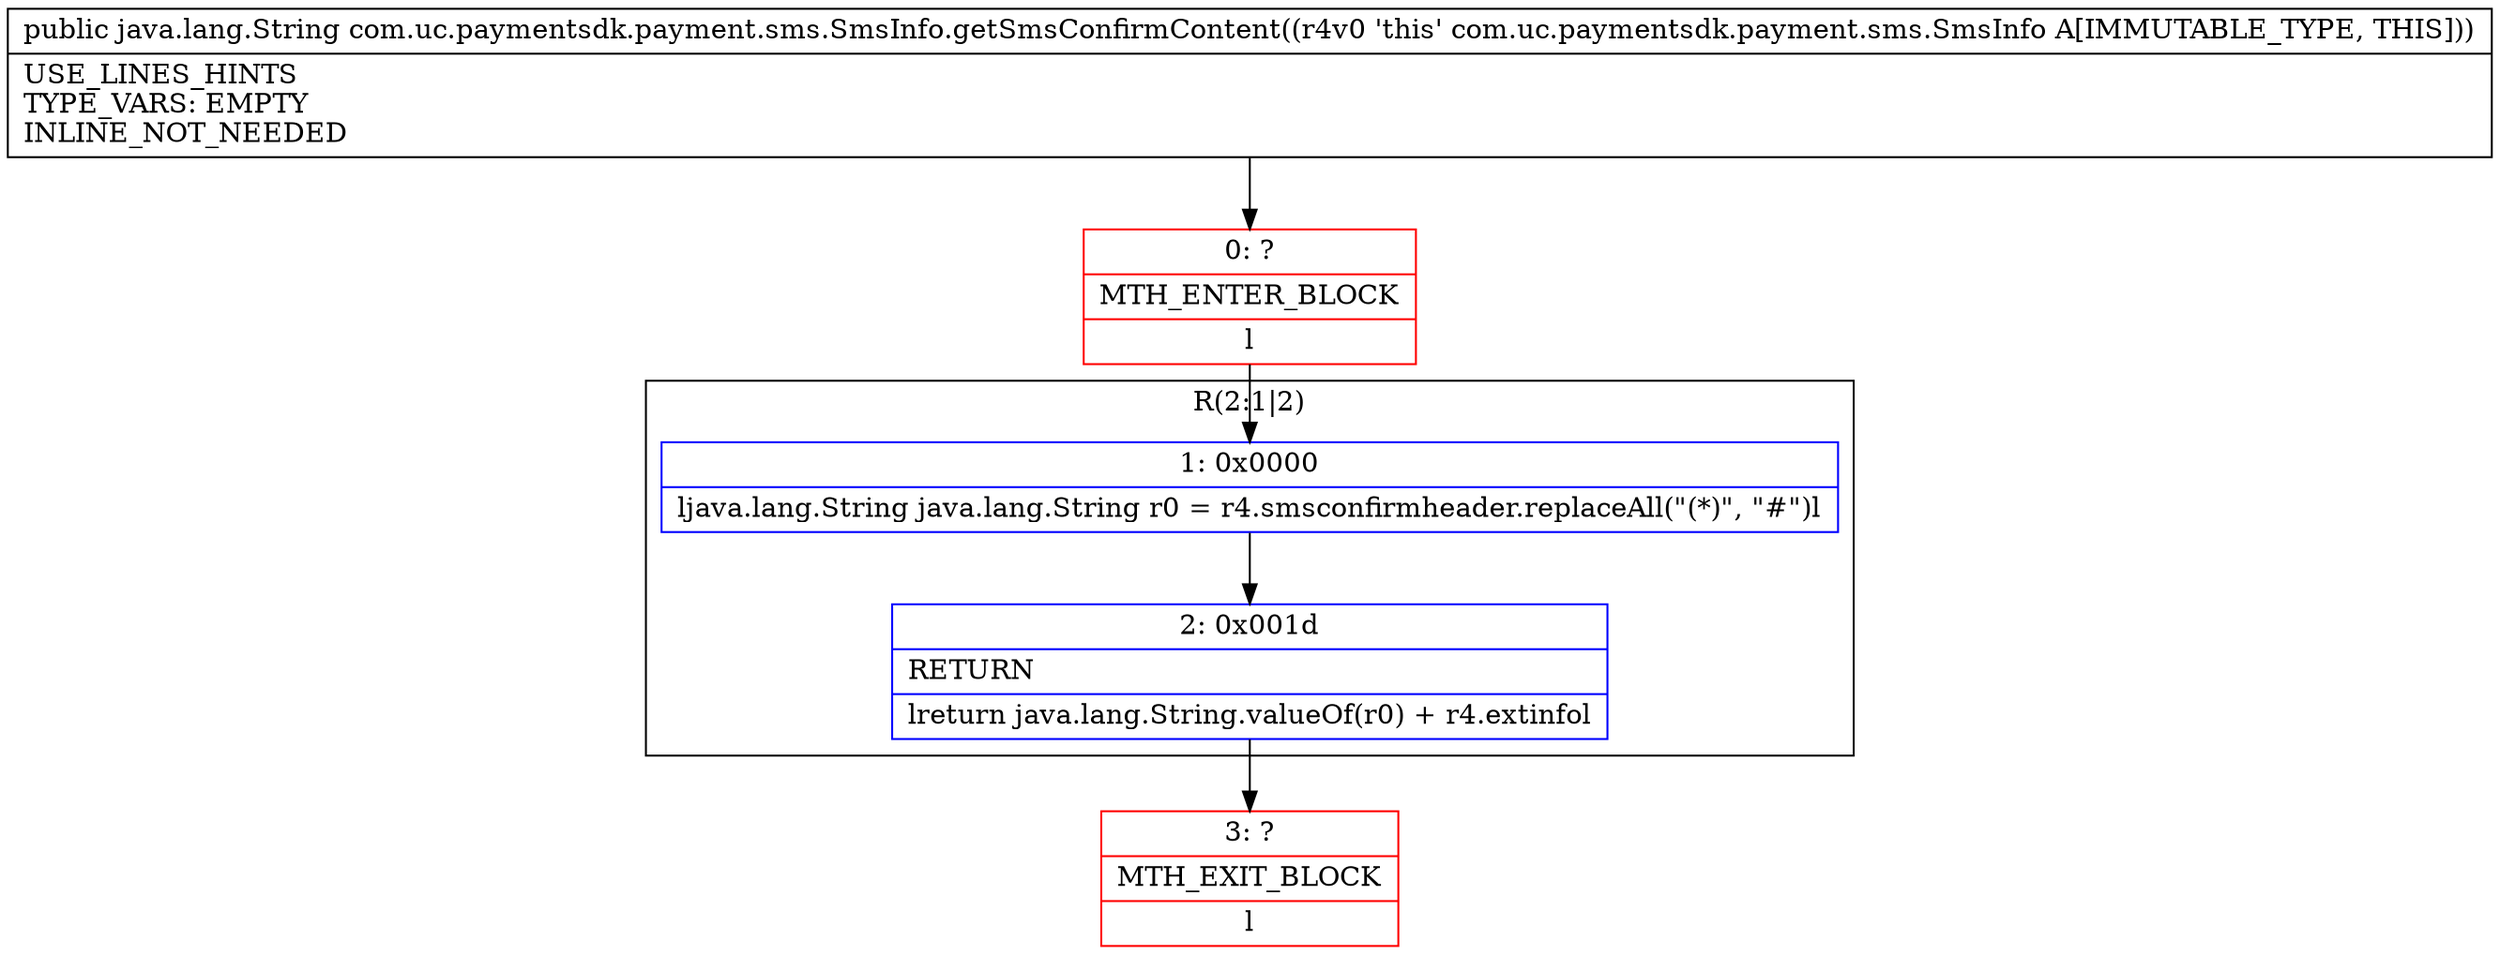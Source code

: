 digraph "CFG forcom.uc.paymentsdk.payment.sms.SmsInfo.getSmsConfirmContent()Ljava\/lang\/String;" {
subgraph cluster_Region_1846534771 {
label = "R(2:1|2)";
node [shape=record,color=blue];
Node_1 [shape=record,label="{1\:\ 0x0000|ljava.lang.String java.lang.String r0 = r4.smsconfirmheader.replaceAll(\"(*)\", \"#\")l}"];
Node_2 [shape=record,label="{2\:\ 0x001d|RETURN\l|lreturn java.lang.String.valueOf(r0) + r4.extinfol}"];
}
Node_0 [shape=record,color=red,label="{0\:\ ?|MTH_ENTER_BLOCK\l|l}"];
Node_3 [shape=record,color=red,label="{3\:\ ?|MTH_EXIT_BLOCK\l|l}"];
MethodNode[shape=record,label="{public java.lang.String com.uc.paymentsdk.payment.sms.SmsInfo.getSmsConfirmContent((r4v0 'this' com.uc.paymentsdk.payment.sms.SmsInfo A[IMMUTABLE_TYPE, THIS]))  | USE_LINES_HINTS\lTYPE_VARS: EMPTY\lINLINE_NOT_NEEDED\l}"];
MethodNode -> Node_0;
Node_1 -> Node_2;
Node_2 -> Node_3;
Node_0 -> Node_1;
}

